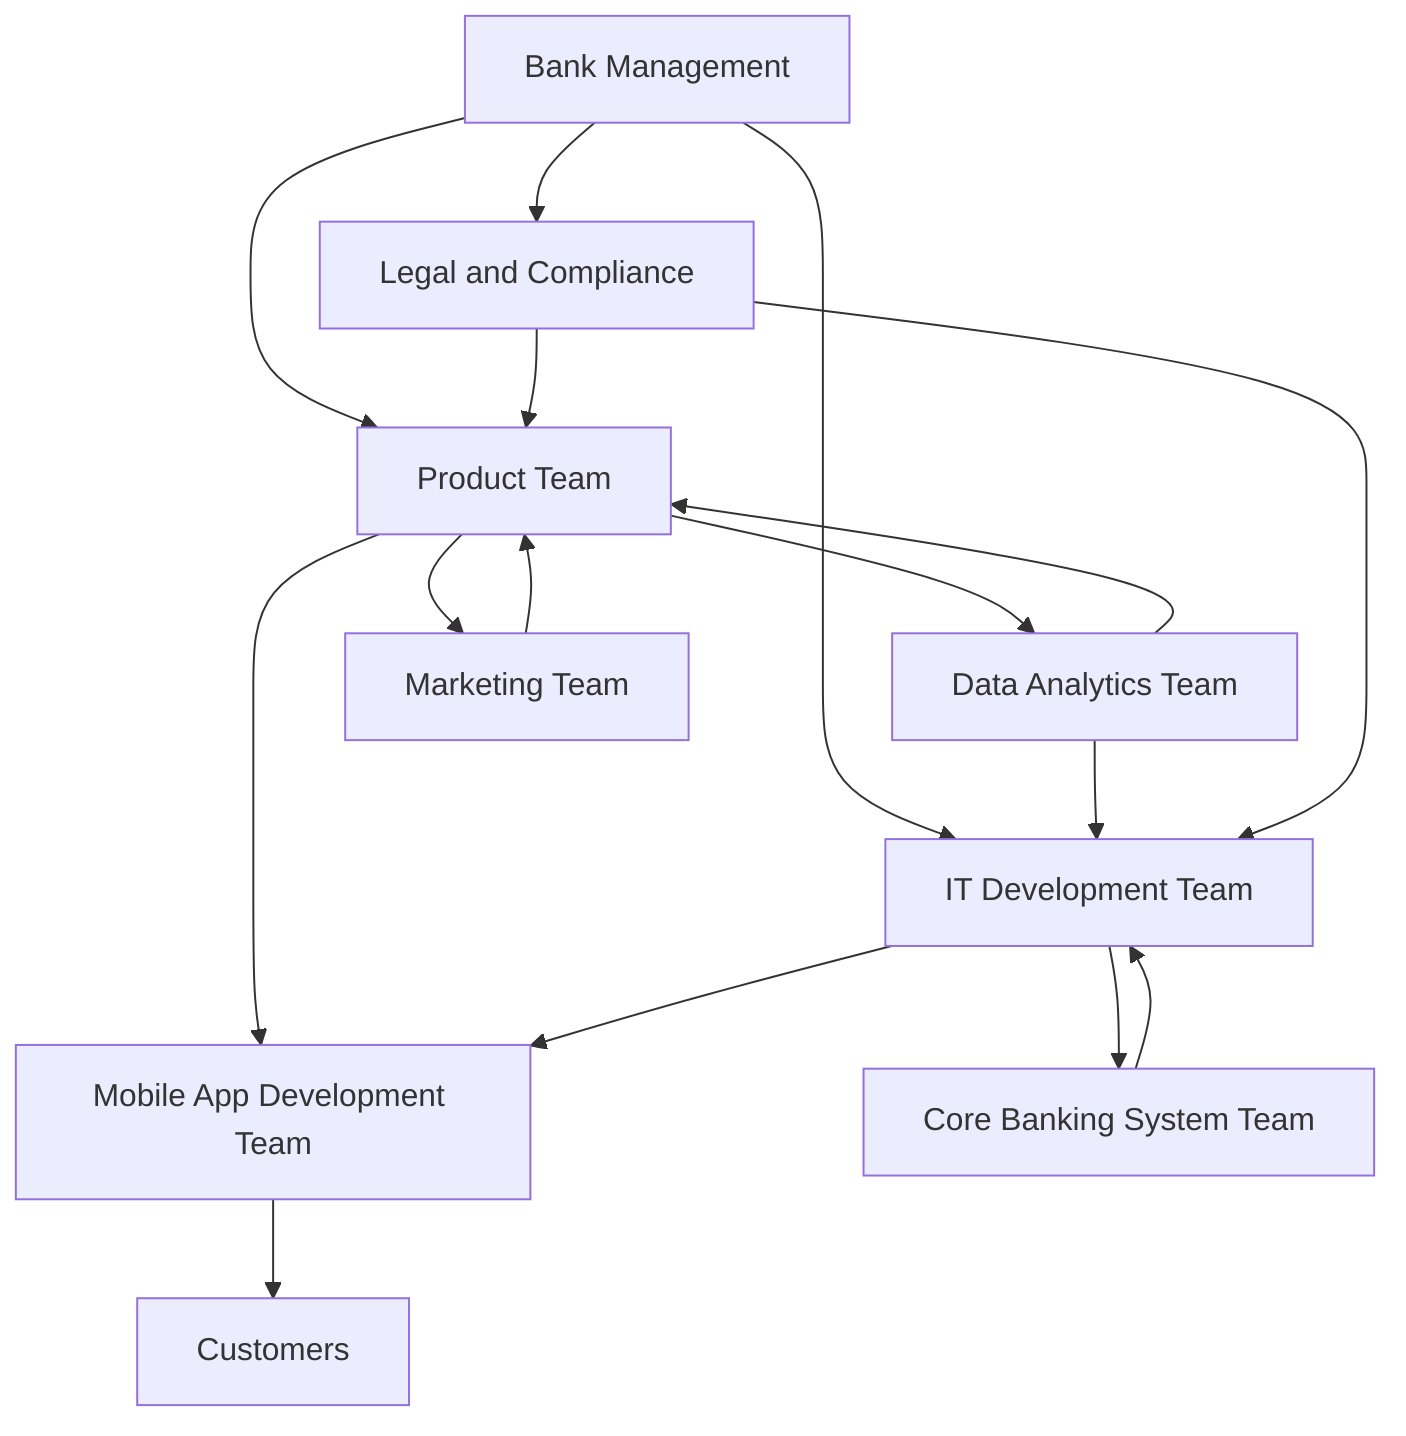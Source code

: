 flowchart TD
A[Bank Management] --> B[Product Team]
A --> C[IT Development Team]
A --> D[Legal and Compliance]
B --> E[Data Analytics Team]
B --> F[Mobile App Development Team]
B --> G[Marketing Team]
C --> H[Core Banking System Team]
C --> F
E --> C
E --> B
D --> B
D --> C
G --> B
F --> I[Customers]
H --> C